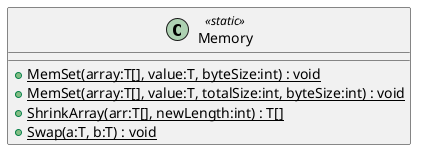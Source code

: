 @startuml
class Memory <<static>> {
    + {static} MemSet(array:T[], value:T, byteSize:int) : void
    + {static} MemSet(array:T[], value:T, totalSize:int, byteSize:int) : void
    + {static} ShrinkArray(arr:T[], newLength:int) : T[]
    + {static} Swap(a:T, b:T) : void
}
@enduml
